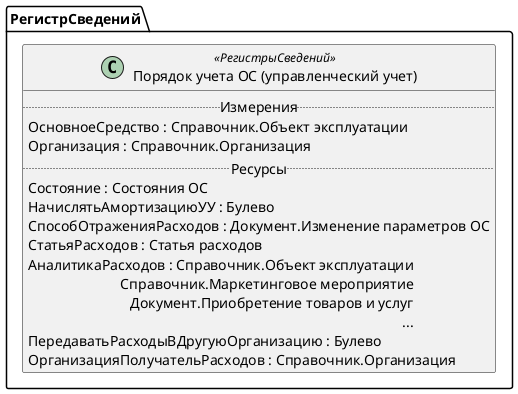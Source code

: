 ﻿@startuml ПорядокУчетаОСУУ
'!include templates.wsd
'..\include templates.wsd
class РегистрСведений.ПорядокУчетаОСУУ as "Порядок учета ОС (управленческий учет)" <<РегистрыСведений>>
{
..Измерения..
ОсновноеСредство : Справочник.Объект эксплуатации
Организация : Справочник.Организация
..Ресурсы..
Состояние : Состояния ОС
НачислятьАмортизациюУУ : Булево
СпособОтраженияРасходов : Документ.Изменение параметров ОС
СтатьяРасходов : Статья расходов
АналитикаРасходов : Справочник.Объект эксплуатации\rСправочник.Маркетинговое мероприятие\rДокумент.Приобретение товаров и услуг\r...
ПередаватьРасходыВДругуюОрганизацию : Булево
ОрганизацияПолучательРасходов : Справочник.Организация
}
@enduml
